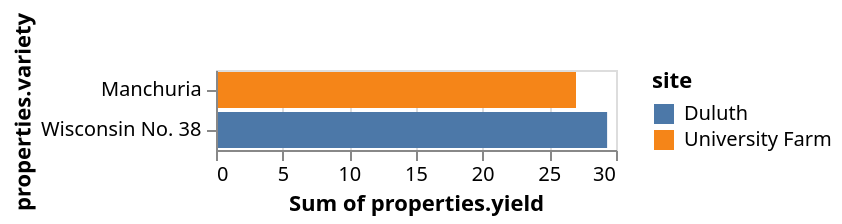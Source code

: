 {
  "$schema": "https://vega.github.io/schema/vega/v4.json",
  "autosize": "pad",
  "padding": 5,
  "width": 200,
  "style": "cell",
  "data": [
    {
      "name": "source_0",
      "values": {
        "features": [
          {
            "properties": {
              "variety": "Manchuria",
              "yield": 27,
              "site": "University Farm"
            }
          },
          {
            "properties": {
              "variety": "Wisconsin No. 38",
              "yield": 29.33333,
              "site": "Duluth"
            }
          }
        ],
        "type": "FeatureCollection"
      },
      "format": {"type": "json", "property": "features"}
    },
    {
      "name": "data_0",
      "source": "source_0",
      "transform": [
        {
          "type": "formula",
          "expr": "datum[\"properties\"] && datum[\"properties\"][\"variety\"]",
          "as": "properties.variety"
        },
        {
          "type": "formula",
          "expr": "datum[\"properties\"] && datum[\"properties\"][\"yield\"]",
          "as": "properties.yield"
        },
        {
          "type": "formula",
          "expr": "datum[\"properties\"] && datum[\"properties\"][\"site\"]",
          "as": "properties.site"
        },
        {
          "type": "aggregate",
          "groupby": ["properties\\.variety", "properties\\.site"],
          "ops": ["sum"],
          "fields": ["properties\\.yield"],
          "as": ["sum_properties.yield"]
        },
        {
          "type": "stack",
          "groupby": ["properties\\.variety"],
          "field": "sum_properties\\.yield",
          "sort": {"field": ["properties\\.site"], "order": ["descending"]},
          "as": ["sum_properties.yield_start", "sum_properties.yield_end"],
          "offset": "zero"
        }
      ]
    }
  ],
  "signals": [
    {"name": "y_step", "value": 20},
    {
      "name": "height",
      "update": "bandspace(domain('y').length, 0.1, 0.05) * y_step"
    }
  ],
  "marks": [
    {
      "name": "marks",
      "type": "rect",
      "style": ["bar"],
      "from": {"data": "data_0"},
      "encode": {
        "update": {
          "fill": [
            {
              "test": "datum[\"sum_properties.yield\"] === null || isNaN(datum[\"sum_properties.yield\"])",
              "value": null
            },
            {"scale": "color", "field": "properties\\.site"}
          ],
          "tooltip": {
            "signal": "{\"properties.variety\": ''+datum[\"properties.variety\"], \"Sum of properties.yield\": format(datum[\"sum_properties.yield\"], \"\"), \"site\": ''+datum[\"properties.site\"]}"
          },
          "x": {"scale": "x", "field": "sum_properties\\.yield_end"},
          "x2": {"scale": "x", "field": "sum_properties\\.yield_start"},
          "y": {"scale": "y", "field": "properties\\.variety"},
          "height": {"scale": "y", "band": true}
        }
      }
    }
  ],
  "scales": [
    {
      "name": "x",
      "type": "linear",
      "domain": {
        "data": "data_0",
        "fields": ["sum_properties\\.yield_start", "sum_properties\\.yield_end"]
      },
      "range": [0, {"signal": "width"}],
      "nice": true,
      "zero": true
    },
    {
      "name": "y",
      "type": "band",
      "domain": {
        "data": "data_0",
        "field": "properties\\.variety",
        "sort": true
      },
      "range": {"step": {"signal": "y_step"}},
      "paddingInner": 0.1,
      "paddingOuter": 0.05
    },
    {
      "name": "color",
      "type": "ordinal",
      "domain": {"data": "data_0", "field": "properties\\.site", "sort": true},
      "range": "category"
    }
  ],
  "axes": [
    {
      "scale": "x",
      "orient": "bottom",
      "grid": false,
      "title": "Sum of properties.yield",
      "labelFlush": true,
      "labelOverlap": true,
      "tickCount": {"signal": "ceil(width/40)"},
      "zindex": 1
    },
    {
      "scale": "x",
      "orient": "bottom",
      "gridScale": "y",
      "grid": true,
      "tickCount": {"signal": "ceil(width/40)"},
      "domain": false,
      "labels": false,
      "maxExtent": 0,
      "minExtent": 0,
      "ticks": false,
      "zindex": 0
    },
    {
      "scale": "y",
      "orient": "left",
      "grid": false,
      "title": "properties.variety",
      "zindex": 1
    }
  ],
  "legends": [
    {
      "title": "site",
      "fill": "color",
      "gradientLength": {"signal": "clamp(height, 64, 200)"},
      "encode": {"symbols": {"update": {"shape": {"value": "square"}}}}
    }
  ],
  "config": {"axisY": {"minExtent": 30}}
}
